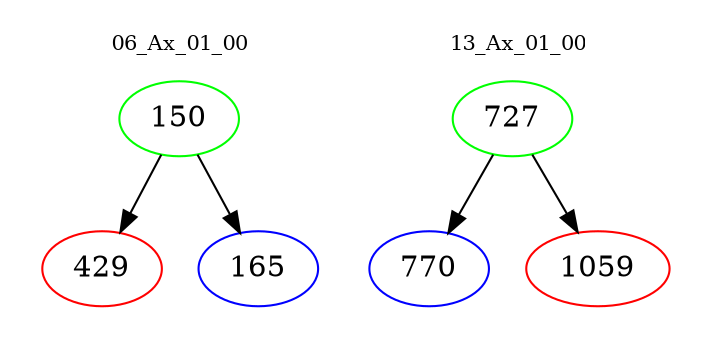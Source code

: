 digraph{
subgraph cluster_0 {
color = white
label = "06_Ax_01_00";
fontsize=10;
T0_150 [label="150", color="green"]
T0_150 -> T0_429 [color="black"]
T0_429 [label="429", color="red"]
T0_150 -> T0_165 [color="black"]
T0_165 [label="165", color="blue"]
}
subgraph cluster_1 {
color = white
label = "13_Ax_01_00";
fontsize=10;
T1_727 [label="727", color="green"]
T1_727 -> T1_770 [color="black"]
T1_770 [label="770", color="blue"]
T1_727 -> T1_1059 [color="black"]
T1_1059 [label="1059", color="red"]
}
}
